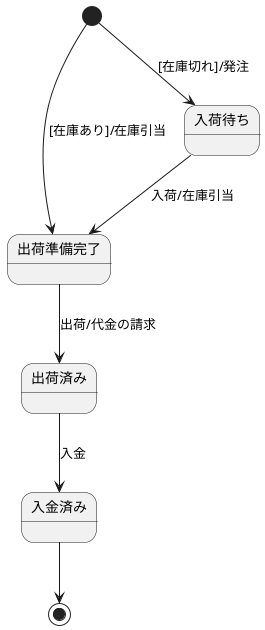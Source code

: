 @startuml

[*] --> 出荷準備完了 : [在庫あり]/在庫引当
[*] --> 入荷待ち : [在庫切れ]/発注

入荷待ち --> 出荷準備完了 : 入荷/在庫引当

出荷準備完了 --> 出荷済み : 出荷/代金の請求

出荷済み --> 入金済み : 入金

入金済み --> [*]

@enduml
